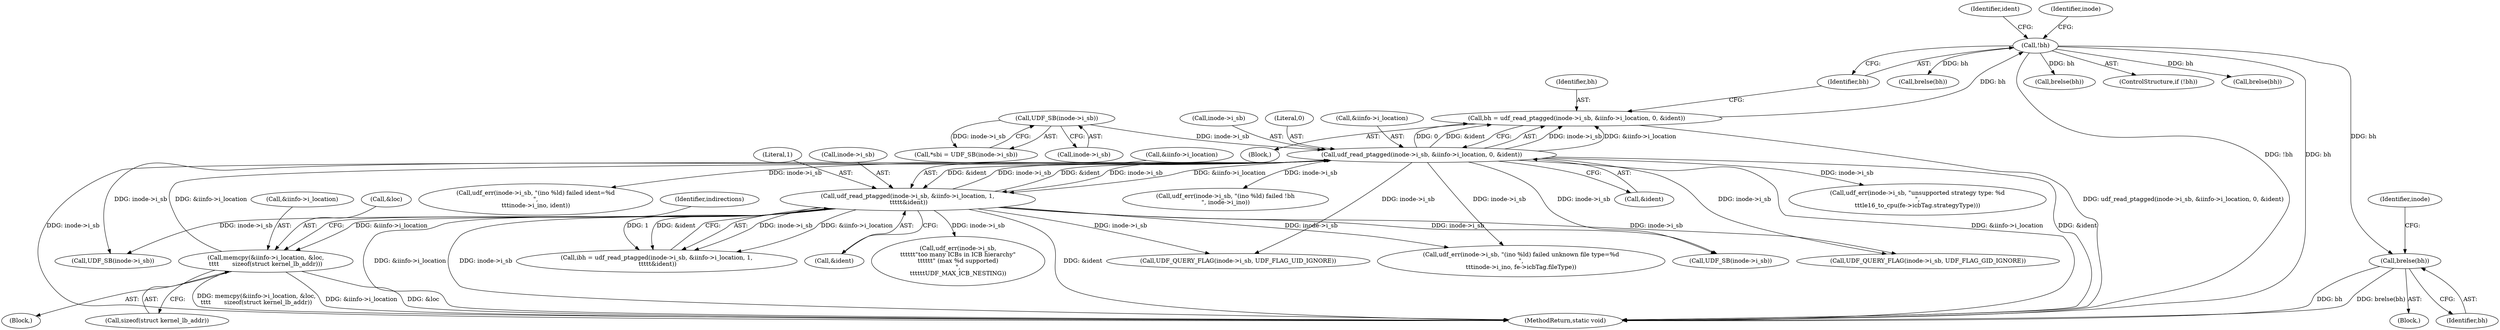 digraph "0_linux_c03aa9f6e1f938618e6db2e23afef0574efeeb65@pointer" {
"1000308" [label="(Call,brelse(bh))"];
"1000145" [label="(Call,!bh)"];
"1000131" [label="(Call,bh = udf_read_ptagged(inode->i_sb, &iinfo->i_location, 0, &ident))"];
"1000133" [label="(Call,udf_read_ptagged(inode->i_sb, &iinfo->i_location, 0, &ident))"];
"1000213" [label="(Call,udf_read_ptagged(inode->i_sb, &iinfo->i_location, 1,\n \t\t\t\t\t&ident))"];
"1000121" [label="(Call,UDF_SB(inode->i_sb))"];
"1000259" [label="(Call,memcpy(&iinfo->i_location, &loc,\n\t\t\t\t       sizeof(struct kernel_lb_addr)))"];
"1000214" [label="(Call,inode->i_sb)"];
"1000142" [label="(Call,&ident)"];
"1000255" [label="(Call,brelse(bh))"];
"1000217" [label="(Call,&iinfo->i_location)"];
"1000274" [label="(Call,udf_err(inode->i_sb,\n\t\t\t\t\t\t\"too many ICBs in ICB hierarchy\"\n\t\t\t\t\t\t\" (max %d supported)\n\",\n\t\t\t\t\t\tUDF_MAX_ICB_NESTING))"];
"1000213" [label="(Call,udf_read_ptagged(inode->i_sb, &iinfo->i_location, 1,\n \t\t\t\t\t&ident))"];
"1001145" [label="(MethodReturn,static void)"];
"1000297" [label="(Call,udf_err(inode->i_sb, \"unsupported strategy type: %d\n\",\n\t\t\tle16_to_cpu(fe->icbTag.strategyType)))"];
"1000211" [label="(Call,ibh = udf_read_ptagged(inode->i_sb, &iinfo->i_location, 1,\n \t\t\t\t\t&ident))"];
"1000264" [label="(Call,&loc)"];
"1000271" [label="(Identifier,indirections)"];
"1000119" [label="(Call,*sbi = UDF_SB(inode->i_sb))"];
"1000311" [label="(Identifier,inode)"];
"1001143" [label="(Call,brelse(bh))"];
"1000254" [label="(Block,)"];
"1000172" [label="(Call,udf_err(inode->i_sb, \"(ino %ld) failed ident=%d\n\",\n\t\t\tinode->i_ino, ident))"];
"1000162" [label="(Identifier,ident)"];
"1000608" [label="(Call,UDF_QUERY_FLAG(inode->i_sb, UDF_FLAG_GID_IGNORE))"];
"1000105" [label="(Block,)"];
"1000266" [label="(Call,sizeof(struct kernel_lb_addr))"];
"1000132" [label="(Identifier,bh)"];
"1000134" [label="(Call,inode->i_sb)"];
"1000589" [label="(Call,UDF_SB(inode->i_sb))"];
"1000122" [label="(Call,inode->i_sb)"];
"1000296" [label="(Block,)"];
"1000144" [label="(ControlStructure,if (!bh))"];
"1000574" [label="(Call,UDF_QUERY_FLAG(inode->i_sb, UDF_FLAG_UID_IGNORE))"];
"1000260" [label="(Call,&iinfo->i_location)"];
"1000141" [label="(Literal,0)"];
"1000150" [label="(Identifier,inode)"];
"1000308" [label="(Call,brelse(bh))"];
"1000181" [label="(Call,brelse(bh))"];
"1000222" [label="(Call,&ident)"];
"1000133" [label="(Call,udf_read_ptagged(inode->i_sb, &iinfo->i_location, 0, &ident))"];
"1000259" [label="(Call,memcpy(&iinfo->i_location, &loc,\n\t\t\t\t       sizeof(struct kernel_lb_addr)))"];
"1000131" [label="(Call,bh = udf_read_ptagged(inode->i_sb, &iinfo->i_location, 0, &ident))"];
"1001087" [label="(Call,udf_err(inode->i_sb, \"(ino %ld) failed unknown file type=%d\n\",\n\t\t\tinode->i_ino, fe->icbTag.fileType))"];
"1000121" [label="(Call,UDF_SB(inode->i_sb))"];
"1000137" [label="(Call,&iinfo->i_location)"];
"1000146" [label="(Identifier,bh)"];
"1000148" [label="(Call,udf_err(inode->i_sb, \"(ino %ld) failed !bh\n\", inode->i_ino))"];
"1000221" [label="(Literal,1)"];
"1000145" [label="(Call,!bh)"];
"1000623" [label="(Call,UDF_SB(inode->i_sb))"];
"1000309" [label="(Identifier,bh)"];
"1000308" -> "1000296"  [label="AST: "];
"1000308" -> "1000309"  [label="CFG: "];
"1000309" -> "1000308"  [label="AST: "];
"1000311" -> "1000308"  [label="CFG: "];
"1000308" -> "1001145"  [label="DDG: bh"];
"1000308" -> "1001145"  [label="DDG: brelse(bh)"];
"1000145" -> "1000308"  [label="DDG: bh"];
"1000145" -> "1000144"  [label="AST: "];
"1000145" -> "1000146"  [label="CFG: "];
"1000146" -> "1000145"  [label="AST: "];
"1000150" -> "1000145"  [label="CFG: "];
"1000162" -> "1000145"  [label="CFG: "];
"1000145" -> "1001145"  [label="DDG: !bh"];
"1000145" -> "1001145"  [label="DDG: bh"];
"1000131" -> "1000145"  [label="DDG: bh"];
"1000145" -> "1000181"  [label="DDG: bh"];
"1000145" -> "1000255"  [label="DDG: bh"];
"1000145" -> "1001143"  [label="DDG: bh"];
"1000131" -> "1000105"  [label="AST: "];
"1000131" -> "1000133"  [label="CFG: "];
"1000132" -> "1000131"  [label="AST: "];
"1000133" -> "1000131"  [label="AST: "];
"1000146" -> "1000131"  [label="CFG: "];
"1000131" -> "1001145"  [label="DDG: udf_read_ptagged(inode->i_sb, &iinfo->i_location, 0, &ident)"];
"1000133" -> "1000131"  [label="DDG: inode->i_sb"];
"1000133" -> "1000131"  [label="DDG: &iinfo->i_location"];
"1000133" -> "1000131"  [label="DDG: 0"];
"1000133" -> "1000131"  [label="DDG: &ident"];
"1000133" -> "1000142"  [label="CFG: "];
"1000134" -> "1000133"  [label="AST: "];
"1000137" -> "1000133"  [label="AST: "];
"1000141" -> "1000133"  [label="AST: "];
"1000142" -> "1000133"  [label="AST: "];
"1000133" -> "1001145"  [label="DDG: &ident"];
"1000133" -> "1001145"  [label="DDG: inode->i_sb"];
"1000133" -> "1001145"  [label="DDG: &iinfo->i_location"];
"1000213" -> "1000133"  [label="DDG: inode->i_sb"];
"1000213" -> "1000133"  [label="DDG: &ident"];
"1000121" -> "1000133"  [label="DDG: inode->i_sb"];
"1000259" -> "1000133"  [label="DDG: &iinfo->i_location"];
"1000133" -> "1000148"  [label="DDG: inode->i_sb"];
"1000133" -> "1000172"  [label="DDG: inode->i_sb"];
"1000133" -> "1000213"  [label="DDG: inode->i_sb"];
"1000133" -> "1000213"  [label="DDG: &iinfo->i_location"];
"1000133" -> "1000213"  [label="DDG: &ident"];
"1000133" -> "1000297"  [label="DDG: inode->i_sb"];
"1000133" -> "1000574"  [label="DDG: inode->i_sb"];
"1000133" -> "1000589"  [label="DDG: inode->i_sb"];
"1000133" -> "1000608"  [label="DDG: inode->i_sb"];
"1000133" -> "1000623"  [label="DDG: inode->i_sb"];
"1000133" -> "1001087"  [label="DDG: inode->i_sb"];
"1000213" -> "1000211"  [label="AST: "];
"1000213" -> "1000222"  [label="CFG: "];
"1000214" -> "1000213"  [label="AST: "];
"1000217" -> "1000213"  [label="AST: "];
"1000221" -> "1000213"  [label="AST: "];
"1000222" -> "1000213"  [label="AST: "];
"1000211" -> "1000213"  [label="CFG: "];
"1000213" -> "1001145"  [label="DDG: &iinfo->i_location"];
"1000213" -> "1001145"  [label="DDG: inode->i_sb"];
"1000213" -> "1001145"  [label="DDG: &ident"];
"1000213" -> "1000211"  [label="DDG: inode->i_sb"];
"1000213" -> "1000211"  [label="DDG: &iinfo->i_location"];
"1000213" -> "1000211"  [label="DDG: 1"];
"1000213" -> "1000211"  [label="DDG: &ident"];
"1000213" -> "1000259"  [label="DDG: &iinfo->i_location"];
"1000213" -> "1000274"  [label="DDG: inode->i_sb"];
"1000213" -> "1000574"  [label="DDG: inode->i_sb"];
"1000213" -> "1000589"  [label="DDG: inode->i_sb"];
"1000213" -> "1000608"  [label="DDG: inode->i_sb"];
"1000213" -> "1000623"  [label="DDG: inode->i_sb"];
"1000213" -> "1001087"  [label="DDG: inode->i_sb"];
"1000121" -> "1000119"  [label="AST: "];
"1000121" -> "1000122"  [label="CFG: "];
"1000122" -> "1000121"  [label="AST: "];
"1000119" -> "1000121"  [label="CFG: "];
"1000121" -> "1000119"  [label="DDG: inode->i_sb"];
"1000259" -> "1000254"  [label="AST: "];
"1000259" -> "1000266"  [label="CFG: "];
"1000260" -> "1000259"  [label="AST: "];
"1000264" -> "1000259"  [label="AST: "];
"1000266" -> "1000259"  [label="AST: "];
"1000271" -> "1000259"  [label="CFG: "];
"1000259" -> "1001145"  [label="DDG: memcpy(&iinfo->i_location, &loc,\n\t\t\t\t       sizeof(struct kernel_lb_addr))"];
"1000259" -> "1001145"  [label="DDG: &iinfo->i_location"];
"1000259" -> "1001145"  [label="DDG: &loc"];
}
